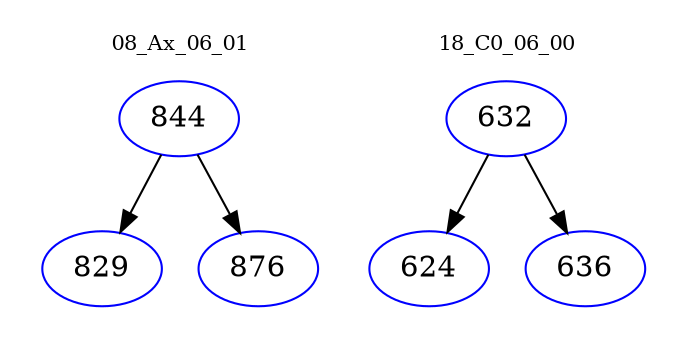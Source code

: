 digraph{
subgraph cluster_0 {
color = white
label = "08_Ax_06_01";
fontsize=10;
T0_844 [label="844", color="blue"]
T0_844 -> T0_829 [color="black"]
T0_829 [label="829", color="blue"]
T0_844 -> T0_876 [color="black"]
T0_876 [label="876", color="blue"]
}
subgraph cluster_1 {
color = white
label = "18_C0_06_00";
fontsize=10;
T1_632 [label="632", color="blue"]
T1_632 -> T1_624 [color="black"]
T1_624 [label="624", color="blue"]
T1_632 -> T1_636 [color="black"]
T1_636 [label="636", color="blue"]
}
}
